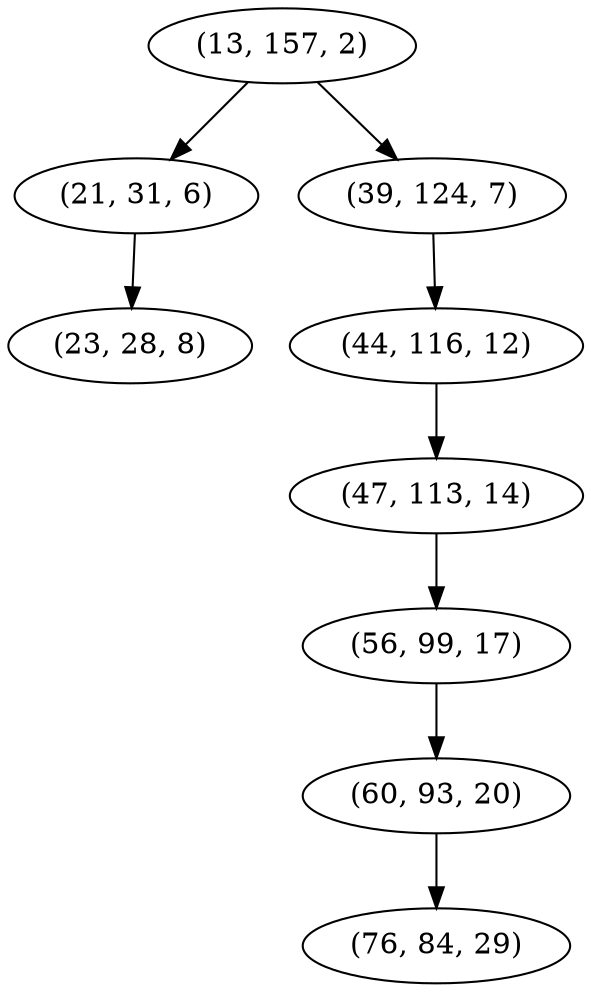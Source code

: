 digraph tree {
    "(13, 157, 2)";
    "(21, 31, 6)";
    "(23, 28, 8)";
    "(39, 124, 7)";
    "(44, 116, 12)";
    "(47, 113, 14)";
    "(56, 99, 17)";
    "(60, 93, 20)";
    "(76, 84, 29)";
    "(13, 157, 2)" -> "(21, 31, 6)";
    "(13, 157, 2)" -> "(39, 124, 7)";
    "(21, 31, 6)" -> "(23, 28, 8)";
    "(39, 124, 7)" -> "(44, 116, 12)";
    "(44, 116, 12)" -> "(47, 113, 14)";
    "(47, 113, 14)" -> "(56, 99, 17)";
    "(56, 99, 17)" -> "(60, 93, 20)";
    "(60, 93, 20)" -> "(76, 84, 29)";
}
